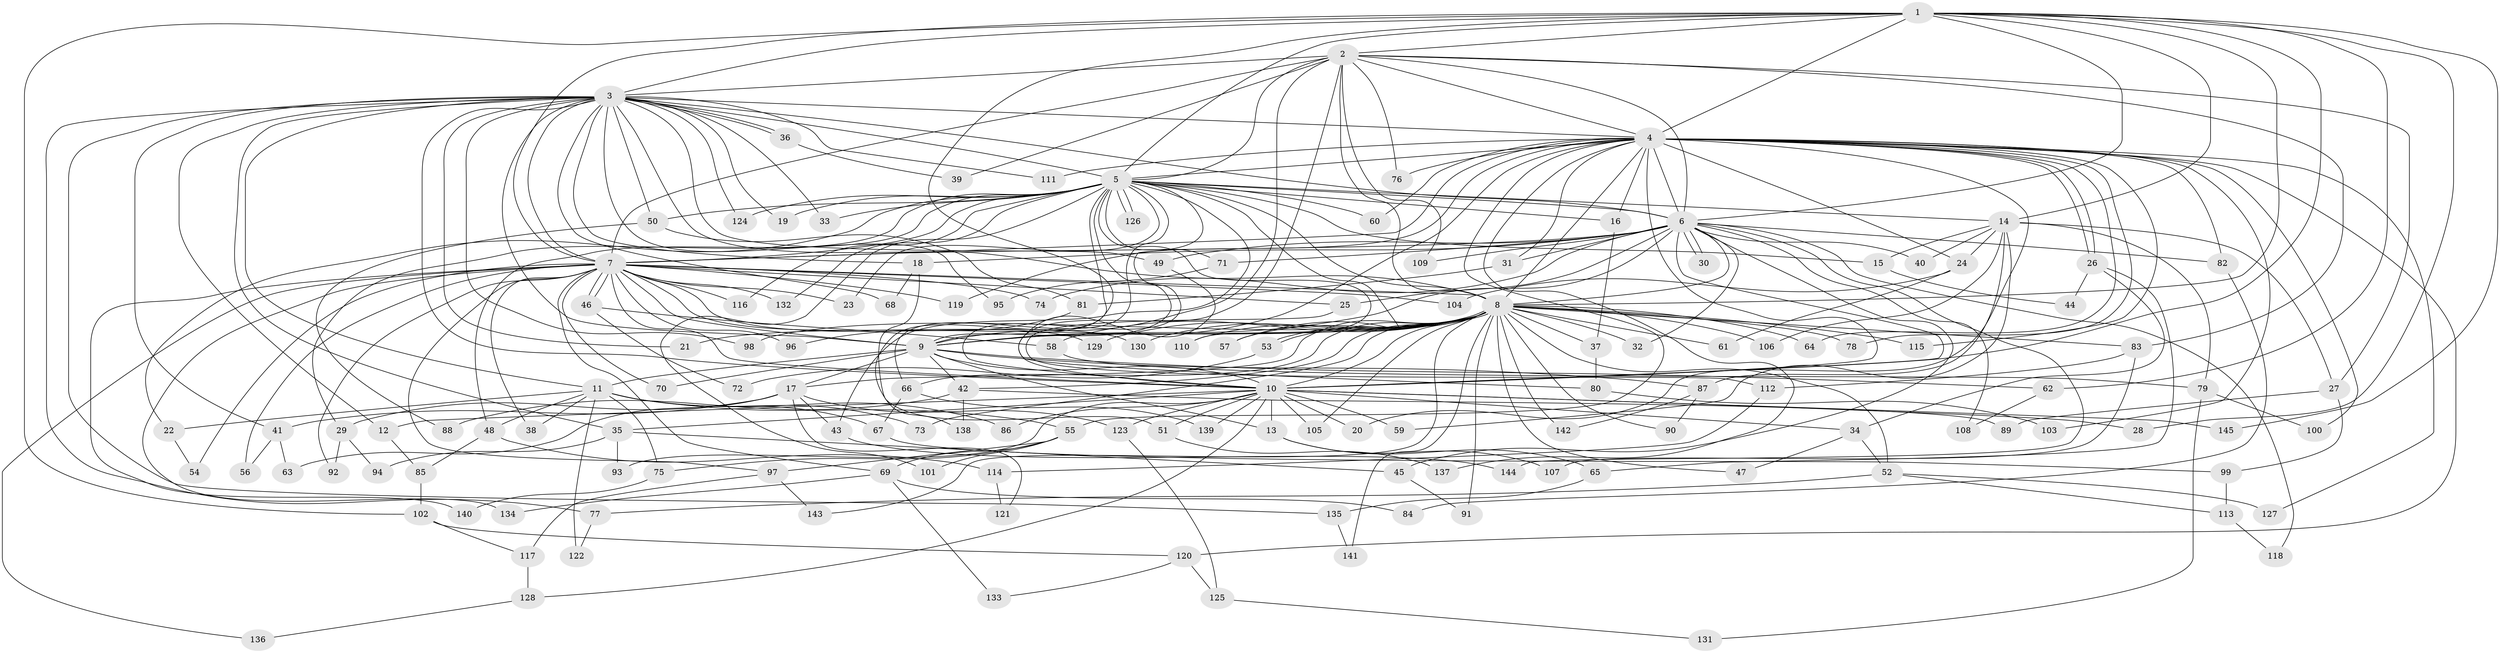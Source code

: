// coarse degree distribution, {31: 0.017857142857142856, 19: 0.008928571428571428, 23: 0.008928571428571428, 22: 0.008928571428571428, 29: 0.008928571428571428, 35: 0.008928571428571428, 20: 0.008928571428571428, 11: 0.008928571428571428, 4: 0.13392857142857142, 5: 0.044642857142857144, 10: 0.017857142857142856, 3: 0.23214285714285715, 2: 0.48214285714285715, 8: 0.008928571428571428}
// Generated by graph-tools (version 1.1) at 2025/51/02/27/25 19:51:42]
// undirected, 145 vertices, 315 edges
graph export_dot {
graph [start="1"]
  node [color=gray90,style=filled];
  1;
  2;
  3;
  4;
  5;
  6;
  7;
  8;
  9;
  10;
  11;
  12;
  13;
  14;
  15;
  16;
  17;
  18;
  19;
  20;
  21;
  22;
  23;
  24;
  25;
  26;
  27;
  28;
  29;
  30;
  31;
  32;
  33;
  34;
  35;
  36;
  37;
  38;
  39;
  40;
  41;
  42;
  43;
  44;
  45;
  46;
  47;
  48;
  49;
  50;
  51;
  52;
  53;
  54;
  55;
  56;
  57;
  58;
  59;
  60;
  61;
  62;
  63;
  64;
  65;
  66;
  67;
  68;
  69;
  70;
  71;
  72;
  73;
  74;
  75;
  76;
  77;
  78;
  79;
  80;
  81;
  82;
  83;
  84;
  85;
  86;
  87;
  88;
  89;
  90;
  91;
  92;
  93;
  94;
  95;
  96;
  97;
  98;
  99;
  100;
  101;
  102;
  103;
  104;
  105;
  106;
  107;
  108;
  109;
  110;
  111;
  112;
  113;
  114;
  115;
  116;
  117;
  118;
  119;
  120;
  121;
  122;
  123;
  124;
  125;
  126;
  127;
  128;
  129;
  130;
  131;
  132;
  133;
  134;
  135;
  136;
  137;
  138;
  139;
  140;
  141;
  142;
  143;
  144;
  145;
  1 -- 2;
  1 -- 3;
  1 -- 4;
  1 -- 5;
  1 -- 6;
  1 -- 7;
  1 -- 8;
  1 -- 9;
  1 -- 10;
  1 -- 14;
  1 -- 28;
  1 -- 62;
  1 -- 102;
  1 -- 145;
  2 -- 3;
  2 -- 4;
  2 -- 5;
  2 -- 6;
  2 -- 7;
  2 -- 8;
  2 -- 9;
  2 -- 10;
  2 -- 27;
  2 -- 39;
  2 -- 76;
  2 -- 83;
  2 -- 109;
  3 -- 4;
  3 -- 5;
  3 -- 6;
  3 -- 7;
  3 -- 8;
  3 -- 9;
  3 -- 10;
  3 -- 11;
  3 -- 12;
  3 -- 18;
  3 -- 19;
  3 -- 21;
  3 -- 33;
  3 -- 35;
  3 -- 36;
  3 -- 36;
  3 -- 41;
  3 -- 49;
  3 -- 50;
  3 -- 68;
  3 -- 77;
  3 -- 95;
  3 -- 98;
  3 -- 111;
  3 -- 124;
  3 -- 135;
  4 -- 5;
  4 -- 6;
  4 -- 7;
  4 -- 8;
  4 -- 9;
  4 -- 10;
  4 -- 16;
  4 -- 20;
  4 -- 24;
  4 -- 26;
  4 -- 26;
  4 -- 31;
  4 -- 55;
  4 -- 60;
  4 -- 64;
  4 -- 76;
  4 -- 78;
  4 -- 82;
  4 -- 100;
  4 -- 103;
  4 -- 111;
  4 -- 115;
  4 -- 119;
  4 -- 120;
  4 -- 127;
  4 -- 137;
  5 -- 6;
  5 -- 7;
  5 -- 8;
  5 -- 9;
  5 -- 10;
  5 -- 14;
  5 -- 15;
  5 -- 16;
  5 -- 19;
  5 -- 22;
  5 -- 23;
  5 -- 29;
  5 -- 33;
  5 -- 43;
  5 -- 48;
  5 -- 50;
  5 -- 57;
  5 -- 60;
  5 -- 66;
  5 -- 71;
  5 -- 101;
  5 -- 110;
  5 -- 116;
  5 -- 124;
  5 -- 126;
  5 -- 126;
  5 -- 132;
  5 -- 138;
  6 -- 7;
  6 -- 8;
  6 -- 9;
  6 -- 10;
  6 -- 18;
  6 -- 25;
  6 -- 30;
  6 -- 30;
  6 -- 31;
  6 -- 32;
  6 -- 40;
  6 -- 45;
  6 -- 49;
  6 -- 71;
  6 -- 74;
  6 -- 82;
  6 -- 108;
  6 -- 109;
  6 -- 118;
  6 -- 144;
  7 -- 8;
  7 -- 9;
  7 -- 10;
  7 -- 23;
  7 -- 25;
  7 -- 38;
  7 -- 46;
  7 -- 46;
  7 -- 54;
  7 -- 56;
  7 -- 69;
  7 -- 70;
  7 -- 74;
  7 -- 92;
  7 -- 96;
  7 -- 97;
  7 -- 104;
  7 -- 116;
  7 -- 119;
  7 -- 129;
  7 -- 130;
  7 -- 132;
  7 -- 134;
  7 -- 136;
  7 -- 140;
  8 -- 9;
  8 -- 10;
  8 -- 17;
  8 -- 21;
  8 -- 32;
  8 -- 37;
  8 -- 42;
  8 -- 47;
  8 -- 52;
  8 -- 53;
  8 -- 53;
  8 -- 57;
  8 -- 58;
  8 -- 61;
  8 -- 64;
  8 -- 66;
  8 -- 73;
  8 -- 78;
  8 -- 83;
  8 -- 90;
  8 -- 91;
  8 -- 98;
  8 -- 105;
  8 -- 106;
  8 -- 110;
  8 -- 115;
  8 -- 129;
  8 -- 130;
  8 -- 141;
  8 -- 142;
  8 -- 143;
  9 -- 10;
  9 -- 11;
  9 -- 13;
  9 -- 17;
  9 -- 42;
  9 -- 62;
  9 -- 70;
  9 -- 87;
  10 -- 12;
  10 -- 13;
  10 -- 20;
  10 -- 28;
  10 -- 34;
  10 -- 35;
  10 -- 51;
  10 -- 59;
  10 -- 86;
  10 -- 93;
  10 -- 105;
  10 -- 123;
  10 -- 128;
  10 -- 139;
  10 -- 145;
  11 -- 22;
  11 -- 38;
  11 -- 48;
  11 -- 55;
  11 -- 67;
  11 -- 73;
  11 -- 75;
  11 -- 86;
  11 -- 122;
  12 -- 85;
  13 -- 65;
  13 -- 107;
  14 -- 15;
  14 -- 24;
  14 -- 27;
  14 -- 40;
  14 -- 59;
  14 -- 79;
  14 -- 87;
  14 -- 106;
  15 -- 44;
  16 -- 37;
  17 -- 29;
  17 -- 41;
  17 -- 43;
  17 -- 63;
  17 -- 121;
  17 -- 123;
  18 -- 51;
  18 -- 68;
  22 -- 54;
  24 -- 61;
  24 -- 104;
  25 -- 112;
  26 -- 34;
  26 -- 44;
  26 -- 65;
  27 -- 89;
  27 -- 99;
  29 -- 92;
  29 -- 94;
  31 -- 81;
  34 -- 47;
  34 -- 52;
  35 -- 45;
  35 -- 93;
  35 -- 94;
  36 -- 39;
  37 -- 80;
  41 -- 56;
  41 -- 63;
  42 -- 88;
  42 -- 89;
  42 -- 138;
  43 -- 144;
  45 -- 91;
  46 -- 58;
  46 -- 72;
  48 -- 85;
  48 -- 114;
  49 -- 80;
  50 -- 81;
  50 -- 88;
  51 -- 137;
  52 -- 77;
  52 -- 113;
  52 -- 127;
  53 -- 72;
  55 -- 69;
  55 -- 75;
  55 -- 97;
  55 -- 101;
  58 -- 79;
  62 -- 108;
  65 -- 135;
  66 -- 67;
  66 -- 139;
  67 -- 99;
  69 -- 84;
  69 -- 133;
  69 -- 134;
  71 -- 95;
  75 -- 140;
  77 -- 122;
  79 -- 100;
  79 -- 131;
  80 -- 103;
  81 -- 96;
  82 -- 84;
  83 -- 107;
  83 -- 112;
  85 -- 102;
  87 -- 90;
  87 -- 142;
  97 -- 117;
  97 -- 143;
  99 -- 113;
  102 -- 117;
  102 -- 120;
  112 -- 114;
  113 -- 118;
  114 -- 121;
  117 -- 128;
  120 -- 125;
  120 -- 133;
  123 -- 125;
  125 -- 131;
  128 -- 136;
  135 -- 141;
}
